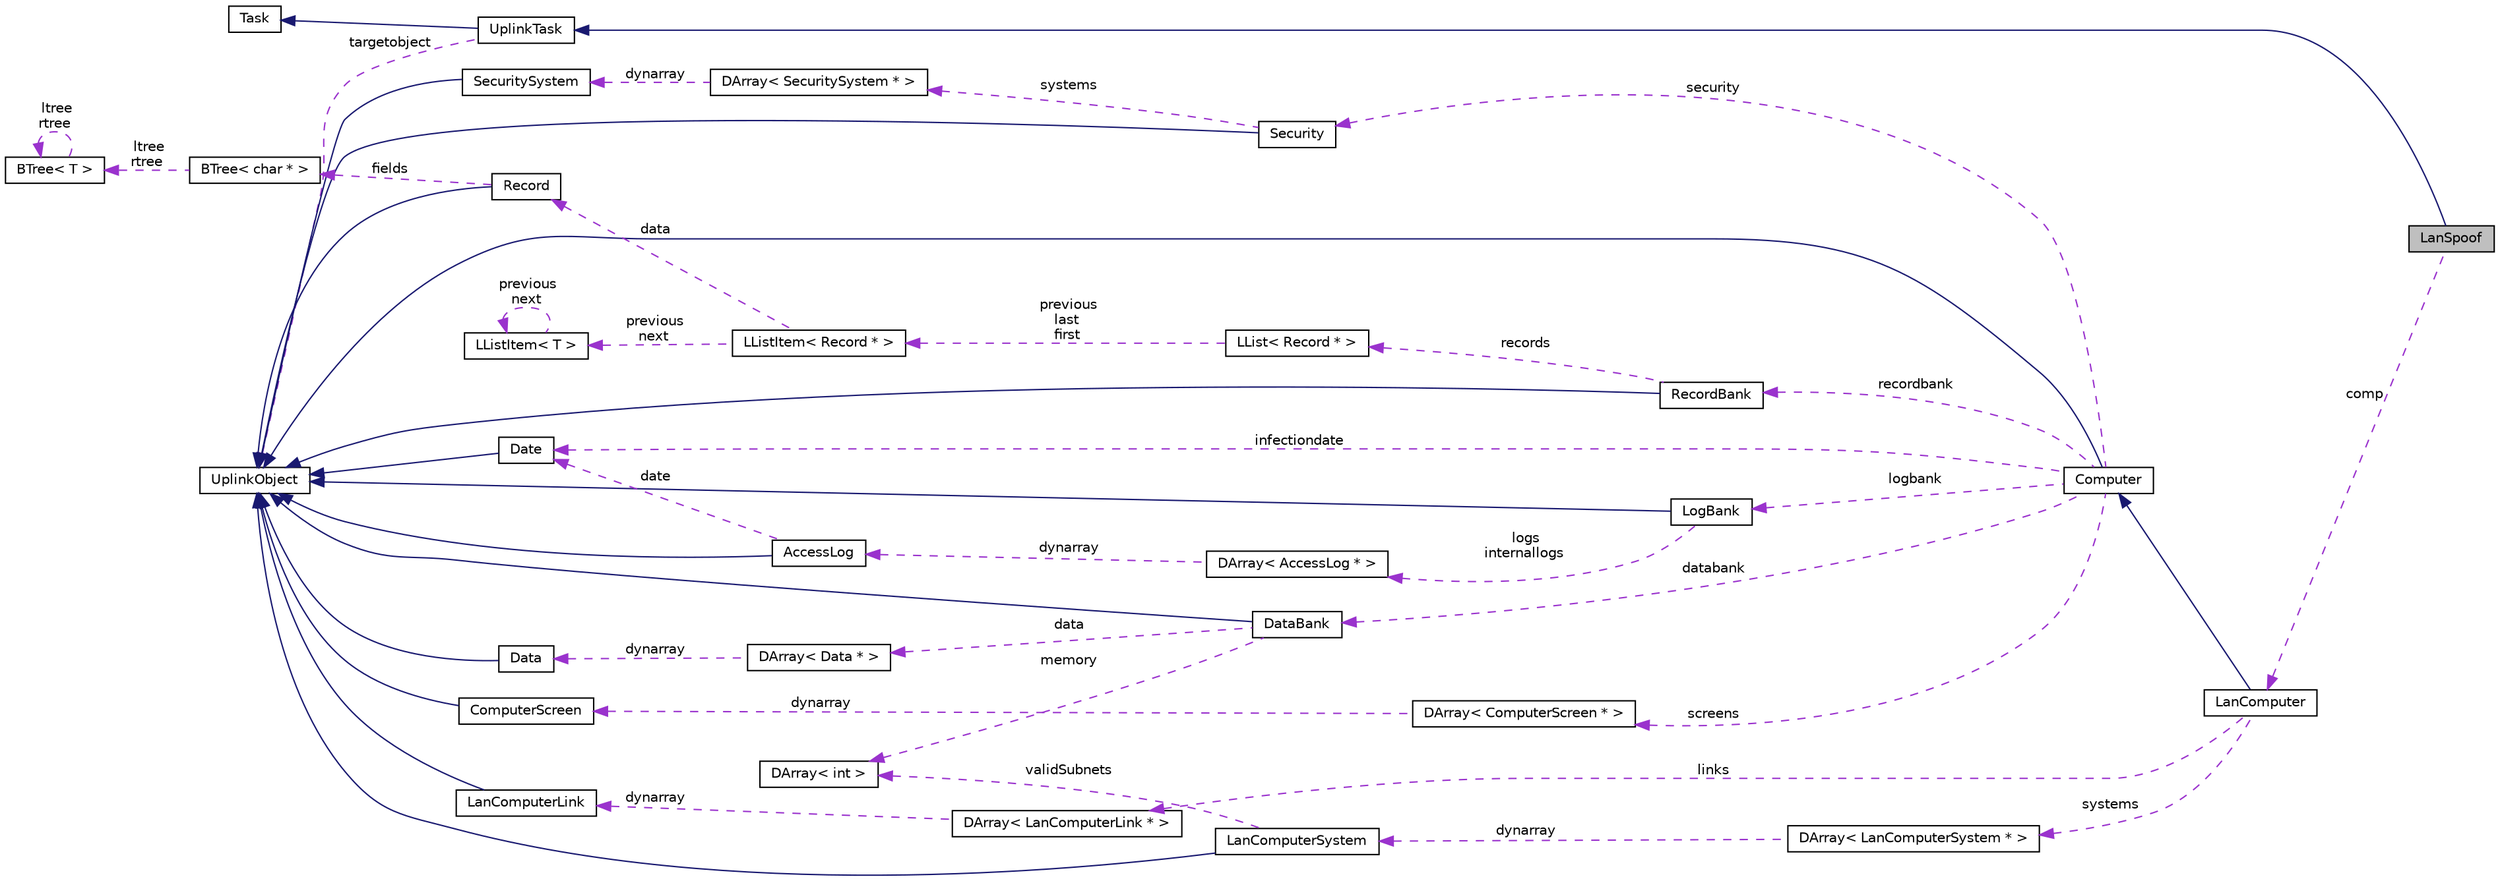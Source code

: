digraph "LanSpoof"
{
 // LATEX_PDF_SIZE
  edge [fontname="Helvetica",fontsize="10",labelfontname="Helvetica",labelfontsize="10"];
  node [fontname="Helvetica",fontsize="10",shape=record];
  rankdir="LR";
  Node1 [label="LanSpoof",height=0.2,width=0.4,color="black", fillcolor="grey75", style="filled", fontcolor="black",tooltip=" "];
  Node2 -> Node1 [dir="back",color="midnightblue",fontsize="10",style="solid",fontname="Helvetica"];
  Node2 [label="UplinkTask",height=0.2,width=0.4,color="black", fillcolor="white", style="filled",URL="$classUplinkTask.html",tooltip=" "];
  Node3 -> Node2 [dir="back",color="midnightblue",fontsize="10",style="solid",fontname="Helvetica"];
  Node3 [label="Task",height=0.2,width=0.4,color="black", fillcolor="white", style="filled",URL="$classTask.html",tooltip="Base Task Class."];
  Node4 -> Node2 [dir="back",color="darkorchid3",fontsize="10",style="dashed",label=" targetobject" ,fontname="Helvetica"];
  Node4 [label="UplinkObject",height=0.2,width=0.4,color="black", fillcolor="white", style="filled",URL="$classUplinkObject.html",tooltip="UplinkObject base class."];
  Node5 -> Node1 [dir="back",color="darkorchid3",fontsize="10",style="dashed",label=" comp" ,fontname="Helvetica"];
  Node5 [label="LanComputer",height=0.2,width=0.4,color="black", fillcolor="white", style="filled",URL="$classLanComputer.html",tooltip=" "];
  Node6 -> Node5 [dir="back",color="midnightblue",fontsize="10",style="solid",fontname="Helvetica"];
  Node6 [label="Computer",height=0.2,width=0.4,color="black", fillcolor="white", style="filled",URL="$classComputer.html",tooltip="Computer class object."];
  Node4 -> Node6 [dir="back",color="midnightblue",fontsize="10",style="solid",fontname="Helvetica"];
  Node7 -> Node6 [dir="back",color="darkorchid3",fontsize="10",style="dashed",label=" logbank" ,fontname="Helvetica"];
  Node7 [label="LogBank",height=0.2,width=0.4,color="black", fillcolor="white", style="filled",URL="$classLogBank.html",tooltip=" "];
  Node4 -> Node7 [dir="back",color="midnightblue",fontsize="10",style="solid",fontname="Helvetica"];
  Node8 -> Node7 [dir="back",color="darkorchid3",fontsize="10",style="dashed",label=" logs\ninternallogs" ,fontname="Helvetica"];
  Node8 [label="DArray\< AccessLog * \>",height=0.2,width=0.4,color="black", fillcolor="white", style="filled",URL="$classDArray.html",tooltip=" "];
  Node9 -> Node8 [dir="back",color="darkorchid3",fontsize="10",style="dashed",label=" dynarray" ,fontname="Helvetica"];
  Node9 [label="AccessLog",height=0.2,width=0.4,color="black", fillcolor="white", style="filled",URL="$classAccessLog.html",tooltip=" "];
  Node4 -> Node9 [dir="back",color="midnightblue",fontsize="10",style="solid",fontname="Helvetica"];
  Node10 -> Node9 [dir="back",color="darkorchid3",fontsize="10",style="dashed",label=" date" ,fontname="Helvetica"];
  Node10 [label="Date",height=0.2,width=0.4,color="black", fillcolor="white", style="filled",URL="$classDate.html",tooltip=" "];
  Node4 -> Node10 [dir="back",color="midnightblue",fontsize="10",style="solid",fontname="Helvetica"];
  Node11 -> Node6 [dir="back",color="darkorchid3",fontsize="10",style="dashed",label=" recordbank" ,fontname="Helvetica"];
  Node11 [label="RecordBank",height=0.2,width=0.4,color="black", fillcolor="white", style="filled",URL="$classRecordBank.html",tooltip=" "];
  Node4 -> Node11 [dir="back",color="midnightblue",fontsize="10",style="solid",fontname="Helvetica"];
  Node12 -> Node11 [dir="back",color="darkorchid3",fontsize="10",style="dashed",label=" records" ,fontname="Helvetica"];
  Node12 [label="LList\< Record * \>",height=0.2,width=0.4,color="black", fillcolor="white", style="filled",URL="$classLList.html",tooltip=" "];
  Node13 -> Node12 [dir="back",color="darkorchid3",fontsize="10",style="dashed",label=" previous\nlast\nfirst" ,fontname="Helvetica"];
  Node13 [label="LListItem\< Record * \>",height=0.2,width=0.4,color="black", fillcolor="white", style="filled",URL="$classLListItem.html",tooltip=" "];
  Node14 -> Node13 [dir="back",color="darkorchid3",fontsize="10",style="dashed",label=" data" ,fontname="Helvetica"];
  Node14 [label="Record",height=0.2,width=0.4,color="black", fillcolor="white", style="filled",URL="$classRecord.html",tooltip=" "];
  Node4 -> Node14 [dir="back",color="midnightblue",fontsize="10",style="solid",fontname="Helvetica"];
  Node15 -> Node14 [dir="back",color="darkorchid3",fontsize="10",style="dashed",label=" fields" ,fontname="Helvetica"];
  Node15 [label="BTree\< char * \>",height=0.2,width=0.4,color="black", fillcolor="white", style="filled",URL="$classBTree.html",tooltip=" "];
  Node16 -> Node15 [dir="back",color="darkorchid3",fontsize="10",style="dashed",label=" ltree\nrtree" ,fontname="Helvetica"];
  Node16 [label="BTree\< T \>",height=0.2,width=0.4,color="black", fillcolor="white", style="filled",URL="$classBTree.html",tooltip=" "];
  Node16 -> Node16 [dir="back",color="darkorchid3",fontsize="10",style="dashed",label=" ltree\nrtree" ,fontname="Helvetica"];
  Node17 -> Node13 [dir="back",color="darkorchid3",fontsize="10",style="dashed",label=" previous\nnext" ,fontname="Helvetica"];
  Node17 [label="LListItem\< T \>",height=0.2,width=0.4,color="black", fillcolor="white", style="filled",URL="$classLListItem.html",tooltip=" "];
  Node17 -> Node17 [dir="back",color="darkorchid3",fontsize="10",style="dashed",label=" previous\nnext" ,fontname="Helvetica"];
  Node18 -> Node6 [dir="back",color="darkorchid3",fontsize="10",style="dashed",label=" databank" ,fontname="Helvetica"];
  Node18 [label="DataBank",height=0.2,width=0.4,color="black", fillcolor="white", style="filled",URL="$classDataBank.html",tooltip=" "];
  Node4 -> Node18 [dir="back",color="midnightblue",fontsize="10",style="solid",fontname="Helvetica"];
  Node19 -> Node18 [dir="back",color="darkorchid3",fontsize="10",style="dashed",label=" data" ,fontname="Helvetica"];
  Node19 [label="DArray\< Data * \>",height=0.2,width=0.4,color="black", fillcolor="white", style="filled",URL="$classDArray.html",tooltip=" "];
  Node20 -> Node19 [dir="back",color="darkorchid3",fontsize="10",style="dashed",label=" dynarray" ,fontname="Helvetica"];
  Node20 [label="Data",height=0.2,width=0.4,color="black", fillcolor="white", style="filled",URL="$classData.html",tooltip=" "];
  Node4 -> Node20 [dir="back",color="midnightblue",fontsize="10",style="solid",fontname="Helvetica"];
  Node21 -> Node18 [dir="back",color="darkorchid3",fontsize="10",style="dashed",label=" memory" ,fontname="Helvetica"];
  Node21 [label="DArray\< int \>",height=0.2,width=0.4,color="black", fillcolor="white", style="filled",URL="$classDArray.html",tooltip=" "];
  Node22 -> Node6 [dir="back",color="darkorchid3",fontsize="10",style="dashed",label=" screens" ,fontname="Helvetica"];
  Node22 [label="DArray\< ComputerScreen * \>",height=0.2,width=0.4,color="black", fillcolor="white", style="filled",URL="$classDArray.html",tooltip=" "];
  Node23 -> Node22 [dir="back",color="darkorchid3",fontsize="10",style="dashed",label=" dynarray" ,fontname="Helvetica"];
  Node23 [label="ComputerScreen",height=0.2,width=0.4,color="black", fillcolor="white", style="filled",URL="$classComputerScreen.html",tooltip=" "];
  Node4 -> Node23 [dir="back",color="midnightblue",fontsize="10",style="solid",fontname="Helvetica"];
  Node10 -> Node6 [dir="back",color="darkorchid3",fontsize="10",style="dashed",label=" infectiondate" ,fontname="Helvetica"];
  Node24 -> Node6 [dir="back",color="darkorchid3",fontsize="10",style="dashed",label=" security" ,fontname="Helvetica"];
  Node24 [label="Security",height=0.2,width=0.4,color="black", fillcolor="white", style="filled",URL="$classSecurity.html",tooltip=" "];
  Node4 -> Node24 [dir="back",color="midnightblue",fontsize="10",style="solid",fontname="Helvetica"];
  Node25 -> Node24 [dir="back",color="darkorchid3",fontsize="10",style="dashed",label=" systems" ,fontname="Helvetica"];
  Node25 [label="DArray\< SecuritySystem * \>",height=0.2,width=0.4,color="black", fillcolor="white", style="filled",URL="$classDArray.html",tooltip=" "];
  Node26 -> Node25 [dir="back",color="darkorchid3",fontsize="10",style="dashed",label=" dynarray" ,fontname="Helvetica"];
  Node26 [label="SecuritySystem",height=0.2,width=0.4,color="black", fillcolor="white", style="filled",URL="$classSecuritySystem.html",tooltip=" "];
  Node4 -> Node26 [dir="back",color="midnightblue",fontsize="10",style="solid",fontname="Helvetica"];
  Node27 -> Node5 [dir="back",color="darkorchid3",fontsize="10",style="dashed",label=" links" ,fontname="Helvetica"];
  Node27 [label="DArray\< LanComputerLink * \>",height=0.2,width=0.4,color="black", fillcolor="white", style="filled",URL="$classDArray.html",tooltip=" "];
  Node28 -> Node27 [dir="back",color="darkorchid3",fontsize="10",style="dashed",label=" dynarray" ,fontname="Helvetica"];
  Node28 [label="LanComputerLink",height=0.2,width=0.4,color="black", fillcolor="white", style="filled",URL="$classLanComputerLink.html",tooltip=" "];
  Node4 -> Node28 [dir="back",color="midnightblue",fontsize="10",style="solid",fontname="Helvetica"];
  Node29 -> Node5 [dir="back",color="darkorchid3",fontsize="10",style="dashed",label=" systems" ,fontname="Helvetica"];
  Node29 [label="DArray\< LanComputerSystem * \>",height=0.2,width=0.4,color="black", fillcolor="white", style="filled",URL="$classDArray.html",tooltip=" "];
  Node30 -> Node29 [dir="back",color="darkorchid3",fontsize="10",style="dashed",label=" dynarray" ,fontname="Helvetica"];
  Node30 [label="LanComputerSystem",height=0.2,width=0.4,color="black", fillcolor="white", style="filled",URL="$classLanComputerSystem.html",tooltip=" "];
  Node4 -> Node30 [dir="back",color="midnightblue",fontsize="10",style="solid",fontname="Helvetica"];
  Node21 -> Node30 [dir="back",color="darkorchid3",fontsize="10",style="dashed",label=" validSubnets" ,fontname="Helvetica"];
}
